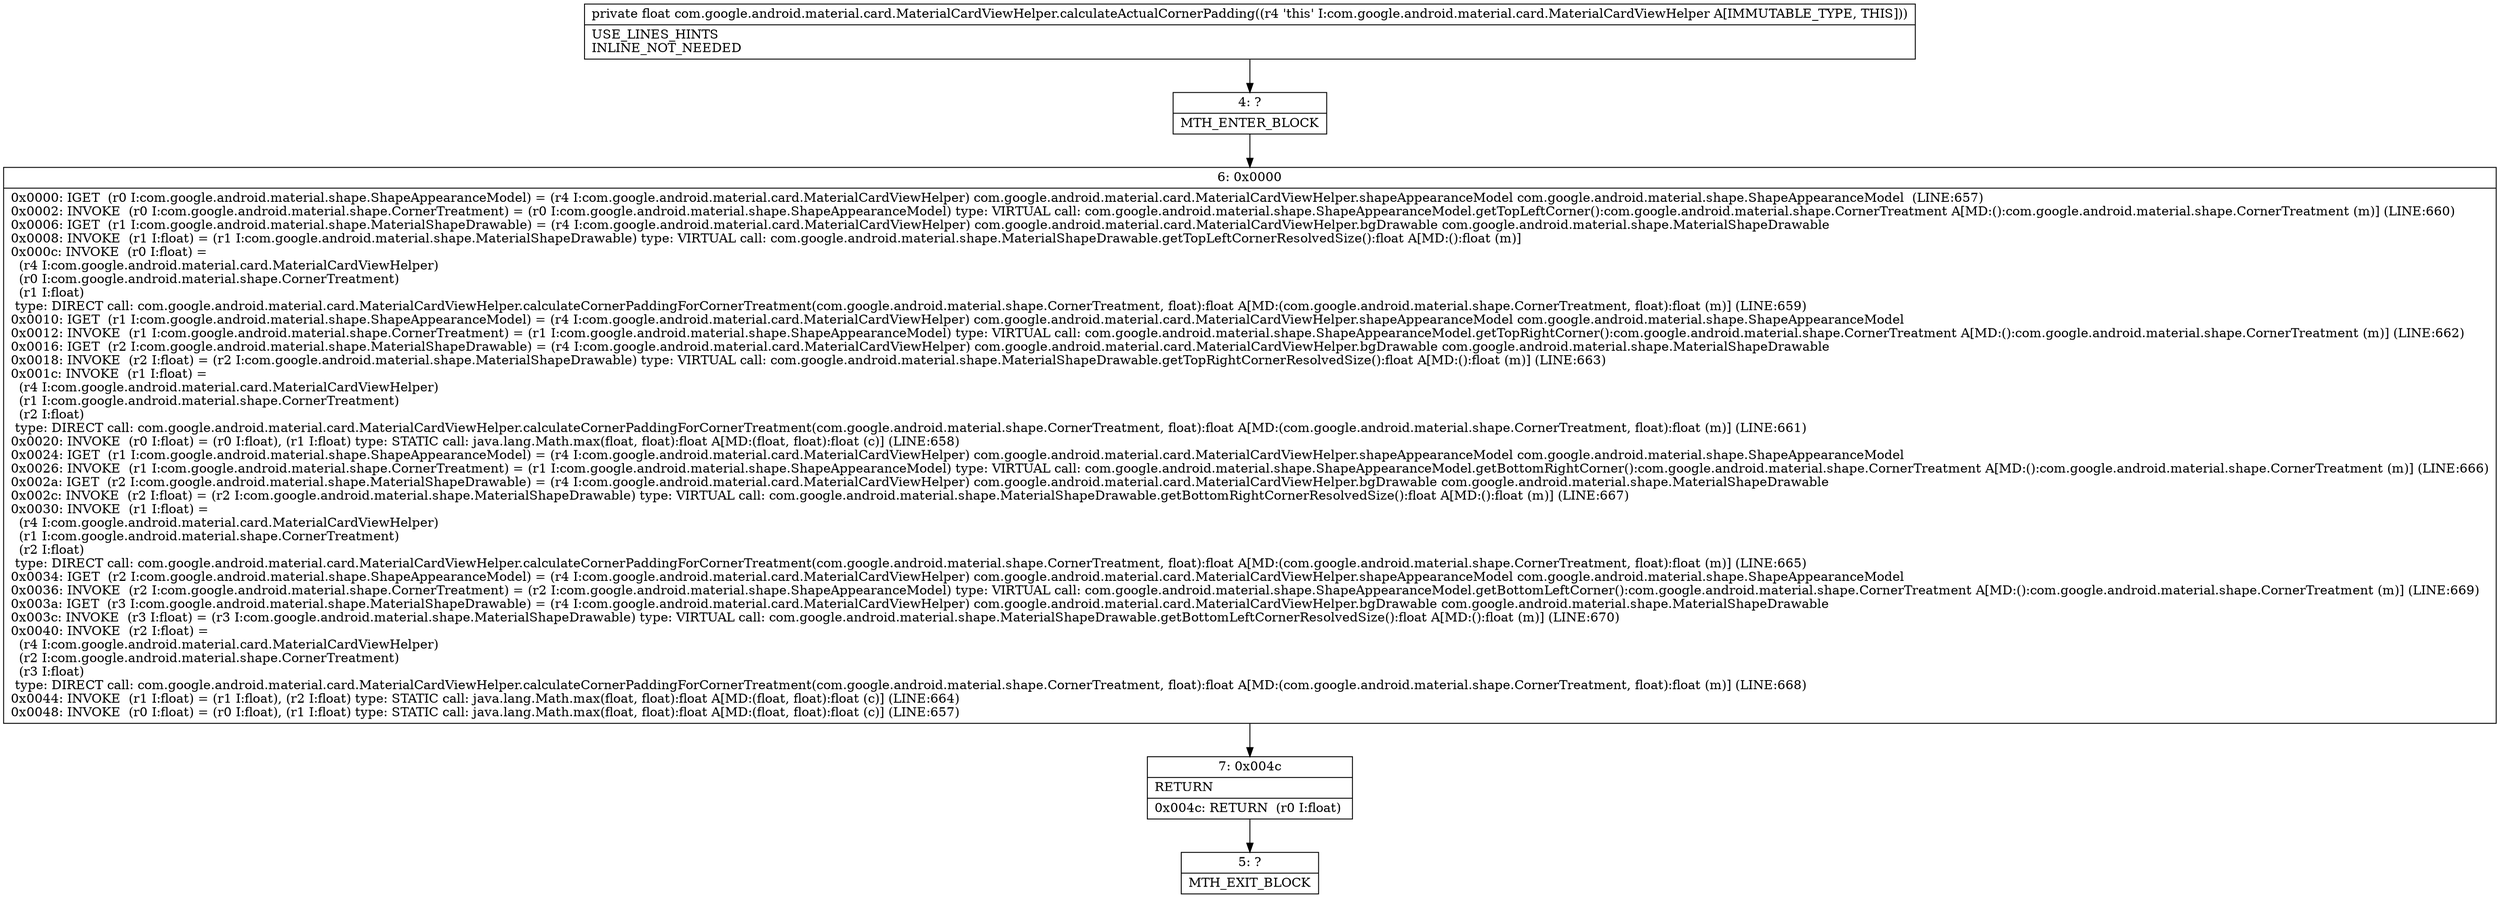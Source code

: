 digraph "CFG forcom.google.android.material.card.MaterialCardViewHelper.calculateActualCornerPadding()F" {
Node_4 [shape=record,label="{4\:\ ?|MTH_ENTER_BLOCK\l}"];
Node_6 [shape=record,label="{6\:\ 0x0000|0x0000: IGET  (r0 I:com.google.android.material.shape.ShapeAppearanceModel) = (r4 I:com.google.android.material.card.MaterialCardViewHelper) com.google.android.material.card.MaterialCardViewHelper.shapeAppearanceModel com.google.android.material.shape.ShapeAppearanceModel  (LINE:657)\l0x0002: INVOKE  (r0 I:com.google.android.material.shape.CornerTreatment) = (r0 I:com.google.android.material.shape.ShapeAppearanceModel) type: VIRTUAL call: com.google.android.material.shape.ShapeAppearanceModel.getTopLeftCorner():com.google.android.material.shape.CornerTreatment A[MD:():com.google.android.material.shape.CornerTreatment (m)] (LINE:660)\l0x0006: IGET  (r1 I:com.google.android.material.shape.MaterialShapeDrawable) = (r4 I:com.google.android.material.card.MaterialCardViewHelper) com.google.android.material.card.MaterialCardViewHelper.bgDrawable com.google.android.material.shape.MaterialShapeDrawable \l0x0008: INVOKE  (r1 I:float) = (r1 I:com.google.android.material.shape.MaterialShapeDrawable) type: VIRTUAL call: com.google.android.material.shape.MaterialShapeDrawable.getTopLeftCornerResolvedSize():float A[MD:():float (m)]\l0x000c: INVOKE  (r0 I:float) = \l  (r4 I:com.google.android.material.card.MaterialCardViewHelper)\l  (r0 I:com.google.android.material.shape.CornerTreatment)\l  (r1 I:float)\l type: DIRECT call: com.google.android.material.card.MaterialCardViewHelper.calculateCornerPaddingForCornerTreatment(com.google.android.material.shape.CornerTreatment, float):float A[MD:(com.google.android.material.shape.CornerTreatment, float):float (m)] (LINE:659)\l0x0010: IGET  (r1 I:com.google.android.material.shape.ShapeAppearanceModel) = (r4 I:com.google.android.material.card.MaterialCardViewHelper) com.google.android.material.card.MaterialCardViewHelper.shapeAppearanceModel com.google.android.material.shape.ShapeAppearanceModel \l0x0012: INVOKE  (r1 I:com.google.android.material.shape.CornerTreatment) = (r1 I:com.google.android.material.shape.ShapeAppearanceModel) type: VIRTUAL call: com.google.android.material.shape.ShapeAppearanceModel.getTopRightCorner():com.google.android.material.shape.CornerTreatment A[MD:():com.google.android.material.shape.CornerTreatment (m)] (LINE:662)\l0x0016: IGET  (r2 I:com.google.android.material.shape.MaterialShapeDrawable) = (r4 I:com.google.android.material.card.MaterialCardViewHelper) com.google.android.material.card.MaterialCardViewHelper.bgDrawable com.google.android.material.shape.MaterialShapeDrawable \l0x0018: INVOKE  (r2 I:float) = (r2 I:com.google.android.material.shape.MaterialShapeDrawable) type: VIRTUAL call: com.google.android.material.shape.MaterialShapeDrawable.getTopRightCornerResolvedSize():float A[MD:():float (m)] (LINE:663)\l0x001c: INVOKE  (r1 I:float) = \l  (r4 I:com.google.android.material.card.MaterialCardViewHelper)\l  (r1 I:com.google.android.material.shape.CornerTreatment)\l  (r2 I:float)\l type: DIRECT call: com.google.android.material.card.MaterialCardViewHelper.calculateCornerPaddingForCornerTreatment(com.google.android.material.shape.CornerTreatment, float):float A[MD:(com.google.android.material.shape.CornerTreatment, float):float (m)] (LINE:661)\l0x0020: INVOKE  (r0 I:float) = (r0 I:float), (r1 I:float) type: STATIC call: java.lang.Math.max(float, float):float A[MD:(float, float):float (c)] (LINE:658)\l0x0024: IGET  (r1 I:com.google.android.material.shape.ShapeAppearanceModel) = (r4 I:com.google.android.material.card.MaterialCardViewHelper) com.google.android.material.card.MaterialCardViewHelper.shapeAppearanceModel com.google.android.material.shape.ShapeAppearanceModel \l0x0026: INVOKE  (r1 I:com.google.android.material.shape.CornerTreatment) = (r1 I:com.google.android.material.shape.ShapeAppearanceModel) type: VIRTUAL call: com.google.android.material.shape.ShapeAppearanceModel.getBottomRightCorner():com.google.android.material.shape.CornerTreatment A[MD:():com.google.android.material.shape.CornerTreatment (m)] (LINE:666)\l0x002a: IGET  (r2 I:com.google.android.material.shape.MaterialShapeDrawable) = (r4 I:com.google.android.material.card.MaterialCardViewHelper) com.google.android.material.card.MaterialCardViewHelper.bgDrawable com.google.android.material.shape.MaterialShapeDrawable \l0x002c: INVOKE  (r2 I:float) = (r2 I:com.google.android.material.shape.MaterialShapeDrawable) type: VIRTUAL call: com.google.android.material.shape.MaterialShapeDrawable.getBottomRightCornerResolvedSize():float A[MD:():float (m)] (LINE:667)\l0x0030: INVOKE  (r1 I:float) = \l  (r4 I:com.google.android.material.card.MaterialCardViewHelper)\l  (r1 I:com.google.android.material.shape.CornerTreatment)\l  (r2 I:float)\l type: DIRECT call: com.google.android.material.card.MaterialCardViewHelper.calculateCornerPaddingForCornerTreatment(com.google.android.material.shape.CornerTreatment, float):float A[MD:(com.google.android.material.shape.CornerTreatment, float):float (m)] (LINE:665)\l0x0034: IGET  (r2 I:com.google.android.material.shape.ShapeAppearanceModel) = (r4 I:com.google.android.material.card.MaterialCardViewHelper) com.google.android.material.card.MaterialCardViewHelper.shapeAppearanceModel com.google.android.material.shape.ShapeAppearanceModel \l0x0036: INVOKE  (r2 I:com.google.android.material.shape.CornerTreatment) = (r2 I:com.google.android.material.shape.ShapeAppearanceModel) type: VIRTUAL call: com.google.android.material.shape.ShapeAppearanceModel.getBottomLeftCorner():com.google.android.material.shape.CornerTreatment A[MD:():com.google.android.material.shape.CornerTreatment (m)] (LINE:669)\l0x003a: IGET  (r3 I:com.google.android.material.shape.MaterialShapeDrawable) = (r4 I:com.google.android.material.card.MaterialCardViewHelper) com.google.android.material.card.MaterialCardViewHelper.bgDrawable com.google.android.material.shape.MaterialShapeDrawable \l0x003c: INVOKE  (r3 I:float) = (r3 I:com.google.android.material.shape.MaterialShapeDrawable) type: VIRTUAL call: com.google.android.material.shape.MaterialShapeDrawable.getBottomLeftCornerResolvedSize():float A[MD:():float (m)] (LINE:670)\l0x0040: INVOKE  (r2 I:float) = \l  (r4 I:com.google.android.material.card.MaterialCardViewHelper)\l  (r2 I:com.google.android.material.shape.CornerTreatment)\l  (r3 I:float)\l type: DIRECT call: com.google.android.material.card.MaterialCardViewHelper.calculateCornerPaddingForCornerTreatment(com.google.android.material.shape.CornerTreatment, float):float A[MD:(com.google.android.material.shape.CornerTreatment, float):float (m)] (LINE:668)\l0x0044: INVOKE  (r1 I:float) = (r1 I:float), (r2 I:float) type: STATIC call: java.lang.Math.max(float, float):float A[MD:(float, float):float (c)] (LINE:664)\l0x0048: INVOKE  (r0 I:float) = (r0 I:float), (r1 I:float) type: STATIC call: java.lang.Math.max(float, float):float A[MD:(float, float):float (c)] (LINE:657)\l}"];
Node_7 [shape=record,label="{7\:\ 0x004c|RETURN\l|0x004c: RETURN  (r0 I:float) \l}"];
Node_5 [shape=record,label="{5\:\ ?|MTH_EXIT_BLOCK\l}"];
MethodNode[shape=record,label="{private float com.google.android.material.card.MaterialCardViewHelper.calculateActualCornerPadding((r4 'this' I:com.google.android.material.card.MaterialCardViewHelper A[IMMUTABLE_TYPE, THIS]))  | USE_LINES_HINTS\lINLINE_NOT_NEEDED\l}"];
MethodNode -> Node_4;Node_4 -> Node_6;
Node_6 -> Node_7;
Node_7 -> Node_5;
}

